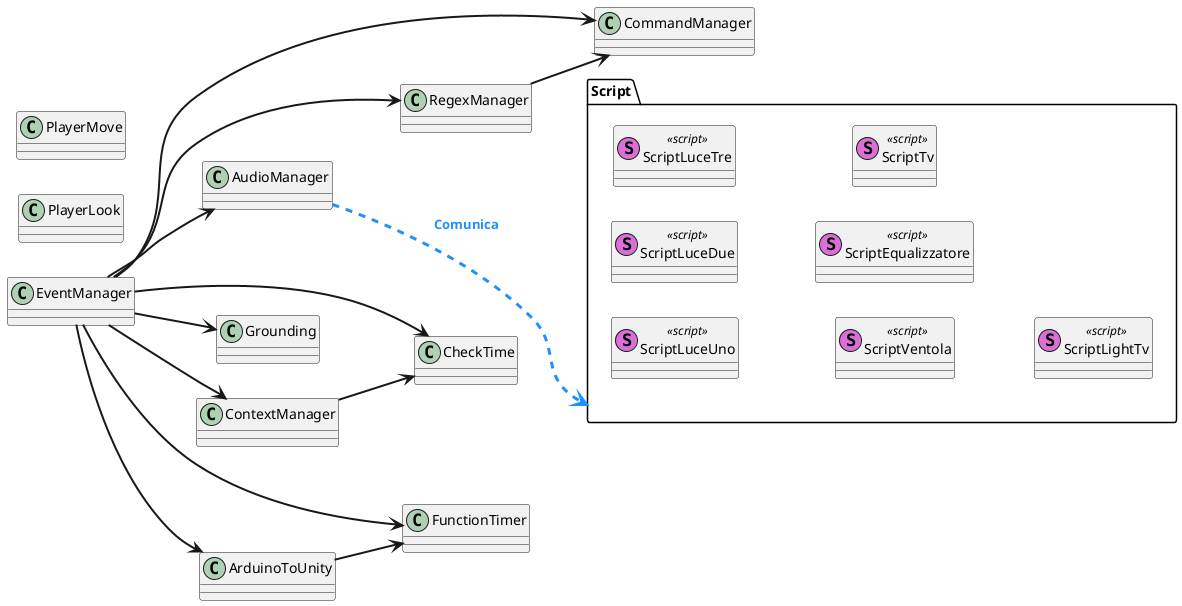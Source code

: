 @startuml

left to right direction

class "EventManager" as em
class "RegexManager" as rm
class "CommandManager" as cmdm
class "AudioManager" as am

class "ArduinoToUnity" as atu
class "Grounding" as g
class "ContextManager" as cxm

class "CheckTime" as ct
class "FunctionTimer" as ft
class "PlayerLook" as pl
class "PlayerMove" as pm

Package Script{
class ScriptLuceUno <<(S, orchid) script>>
class ScriptLuceDue <<(S, orchid) script>>
class ScriptLuceTre <<(S, orchid) script>>
class ScriptVentola <<(S, orchid) script>>
class ScriptEqualizzatore <<(S, orchid) script>>
class ScriptTv <<(S, orchid) script>>
class ScriptLightTv <<(S, orchid) script>>
}

em ---[thickness=2]> rm
em --[thickness=2]> cxm
em --[thickness=2]> g
em --[thickness=2]> atu
em --[thickness=2]> ct
em ---[thickness=2]> ft
em --[thickness=2]> cmdm
em --[thickness=2]> am
atu --[thickness=2]> ft
cxm --[thickness=2]> ct
rm --[thickness=2]> cmdm
am ..[dashed,thickness=3].> Script #line:DodgerBlue;text:DodgerBlue :**Comunica**
@enduml